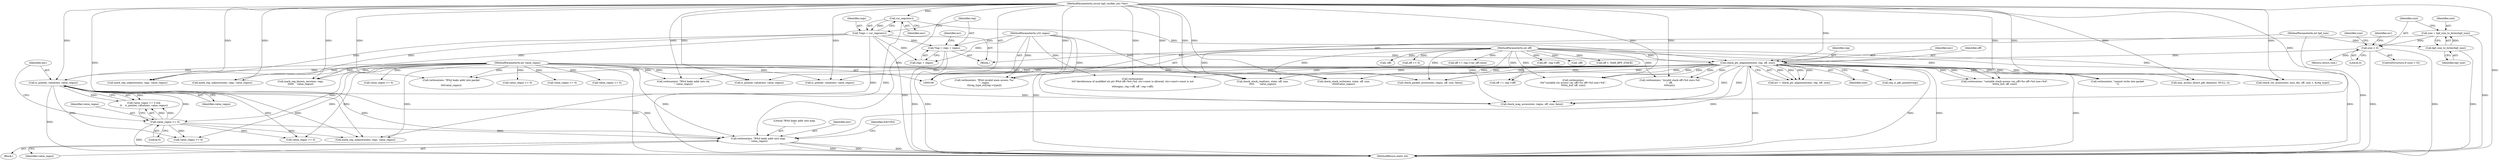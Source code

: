 digraph "0_linux_0c17d1d2c61936401f4702e1846e2c19b200f958_1@pointer" {
"1000183" [label="(Call,verbose(env, \"R%d leaks addr into map\n\", value_regno))"];
"1000179" [label="(Call,is_pointer_value(env, value_regno))"];
"1000149" [label="(Call,check_ptr_alignment(env, reg, off, size))"];
"1000124" [label="(Call,cur_regs(env))"];
"1000107" [label="(MethodParameterIn,struct bpf_verifier_env *env)"];
"1000127" [label="(Call,*reg = regs + regno)"];
"1000122" [label="(Call,*regs = cur_regs(env))"];
"1000109" [label="(MethodParameterIn,u32 regno)"];
"1000110" [label="(MethodParameterIn,int off)"];
"1000142" [label="(Call,size < 0)"];
"1000137" [label="(Call,size = bpf_size_to_bytes(bpf_size))"];
"1000139" [label="(Call,bpf_size_to_bytes(bpf_size))"];
"1000111" [label="(MethodParameterIn,int bpf_size)"];
"1000176" [label="(Call,value_regno >= 0)"];
"1000113" [label="(MethodParameterIn,int value_regno)"];
"1000424" [label="(Call,-off)"];
"1000142" [label="(Call,size < 0)"];
"1000183" [label="(Call,verbose(env, \"R%d leaks addr into map\n\", value_regno))"];
"1000297" [label="(Call,check_ctx_access(env, insn_idx, off, size, t, &reg_type))"];
"1000149" [label="(Call,check_ptr_alignment(env, reg, off, size))"];
"1000175" [label="(Call,value_regno >= 0 &&\n\t\t    is_pointer_value(env, value_regno))"];
"1000321" [label="(Call,mark_reg_unknown(env, regs, value_regno))"];
"1000129" [label="(Call,regs + regno)"];
"1000113" [label="(MethodParameterIn,int value_regno)"];
"1000158" [label="(Call,off += reg->off)"];
"1000473" [label="(Call,verbose(env, \"cannot write into packet\n\"))"];
"1000139" [label="(Call,bpf_size_to_bytes(bpf_size))"];
"1000111" [label="(MethodParameterIn,int bpf_size)"];
"1000468" [label="(Call,may_access_direct_pkt_data(env, NULL, t))"];
"1000114" [label="(Block,)"];
"1000381" [label="(Call,verbose(env, \"variable stack access var_off=%s off=%d size=%d\",\n\t\t\t\ttn_buf, off, size))"];
"1000286" [label="(Call,verbose(env,\n\t\t\t\t\"variable ctx access var_off=%s off=%d size=%d\",\n\t\t\t\ttn_buf, off, size))"];
"1000524" [label="(Call,verbose(env, \"R%d invalid mem access '%s'\n\", regno,\n\t\t\treg_type_str[reg->type]))"];
"1000545" [label="(Call,value_regno >= 0)"];
"1000580" [label="(MethodReturn,static int)"];
"1000451" [label="(Call,check_stack_read(env, state, off, size,\n\t\t\t\t\t       value_regno))"];
"1000518" [label="(Call,mark_reg_unknown(env, regs, value_regno))"];
"1000488" [label="(Call,is_pointer_value(env, value_regno))"];
"1000125" [label="(Identifier,env)"];
"1000402" [label="(Call,off < -MAX_BPF_STACK)"];
"1000515" [label="(Call,value_regno >= 0)"];
"1000143" [label="(Identifier,size)"];
"1000180" [label="(Identifier,env)"];
"1000434" [label="(Call,-off)"];
"1000122" [label="(Call,*regs = cur_regs(env))"];
"1000326" [label="(Call,mark_reg_known_zero(env, regs,\n\t\t\t\t\t\t    value_regno))"];
"1000399" [label="(Call,off >= 0)"];
"1000140" [label="(Identifier,bpf_size)"];
"1000144" [label="(Literal,0)"];
"1000189" [label="(Identifier,EACCES)"];
"1000206" [label="(Call,value_regno >= 0)"];
"1000390" [label="(Call,off += reg->var_off.value)"];
"1000313" [label="(Call,value_regno >= 0)"];
"1000147" [label="(Call,err = check_ptr_alignment(env, reg, off, size))"];
"1000186" [label="(Identifier,value_regno)"];
"1000185" [label="(Literal,\"R%d leaks addr into map\n\")"];
"1000176" [label="(Call,value_regno >= 0)"];
"1000110" [label="(MethodParameterIn,int off)"];
"1000150" [label="(Identifier,env)"];
"1000442" [label="(Call,check_stack_write(env, state, off, size,\n\t\t\t\t\t\tvalue_regno))"];
"1000141" [label="(ControlStructure,if (size < 0))"];
"1000181" [label="(Identifier,value_regno)"];
"1000407" [label="(Call,verbose(env, \"invalid stack off=%d size=%d\n\", off,\n\t\t\t\tsize))"];
"1000124" [label="(Call,cur_regs(env))"];
"1000128" [label="(Identifier,reg)"];
"1000209" [label="(Call,mark_reg_unknown(env, regs, value_regno))"];
"1000135" [label="(Identifier,err)"];
"1000123" [label="(Identifier,regs)"];
"1000485" [label="(Call,value_regno >= 0)"];
"1000192" [label="(Call,check_map_access(env, regno, off, size, false))"];
"1000107" [label="(MethodParameterIn,struct bpf_verifier_env *env)"];
"1000184" [label="(Identifier,env)"];
"1000109" [label="(MethodParameterIn,u32 regno)"];
"1000152" [label="(Identifier,off)"];
"1000178" [label="(Literal,0)"];
"1000177" [label="(Identifier,value_regno)"];
"1000138" [label="(Identifier,size)"];
"1000231" [label="(Call,value_regno >= 0)"];
"1000492" [label="(Call,verbose(env, \"R%d leaks addr into packet\n\",\n\t\t\t\tvalue_regno))"];
"1000127" [label="(Call,*reg = regs + regno)"];
"1000238" [label="(Call,verbose(env, \"R%d leaks addr into ctx\n\", value_regno))"];
"1000501" [label="(Call,check_packet_access(env, regno, off, size, false))"];
"1000257" [label="(Call,off - reg->off)"];
"1000250" [label="(Call,verbose(env,\n\t\t\t\t\"dereference of modified ctx ptr R%d off=%d+%d, ctx+const is allowed, ctx+const+const is not\n\",\n\t\t\t\tregno, reg->off, off - reg->off))"];
"1000182" [label="(Block,)"];
"1000234" [label="(Call,is_pointer_value(env, value_regno))"];
"1000179" [label="(Call,is_pointer_value(env, value_regno))"];
"1000137" [label="(Call,size = bpf_size_to_bytes(bpf_size))"];
"1000146" [label="(Identifier,size)"];
"1000148" [label="(Identifier,err)"];
"1000153" [label="(Identifier,size)"];
"1000459" [label="(Call,reg_is_pkt_pointer(reg))"];
"1000145" [label="(Return,return size;)"];
"1000151" [label="(Identifier,reg)"];
"1000183" -> "1000182"  [label="AST: "];
"1000183" -> "1000186"  [label="CFG: "];
"1000184" -> "1000183"  [label="AST: "];
"1000185" -> "1000183"  [label="AST: "];
"1000186" -> "1000183"  [label="AST: "];
"1000189" -> "1000183"  [label="CFG: "];
"1000183" -> "1000580"  [label="DDG: "];
"1000183" -> "1000580"  [label="DDG: "];
"1000183" -> "1000580"  [label="DDG: "];
"1000179" -> "1000183"  [label="DDG: "];
"1000179" -> "1000183"  [label="DDG: "];
"1000149" -> "1000183"  [label="DDG: "];
"1000107" -> "1000183"  [label="DDG: "];
"1000176" -> "1000183"  [label="DDG: "];
"1000113" -> "1000183"  [label="DDG: "];
"1000179" -> "1000175"  [label="AST: "];
"1000179" -> "1000181"  [label="CFG: "];
"1000180" -> "1000179"  [label="AST: "];
"1000181" -> "1000179"  [label="AST: "];
"1000175" -> "1000179"  [label="CFG: "];
"1000179" -> "1000580"  [label="DDG: "];
"1000179" -> "1000175"  [label="DDG: "];
"1000179" -> "1000175"  [label="DDG: "];
"1000149" -> "1000179"  [label="DDG: "];
"1000107" -> "1000179"  [label="DDG: "];
"1000176" -> "1000179"  [label="DDG: "];
"1000113" -> "1000179"  [label="DDG: "];
"1000179" -> "1000192"  [label="DDG: "];
"1000179" -> "1000206"  [label="DDG: "];
"1000179" -> "1000209"  [label="DDG: "];
"1000179" -> "1000545"  [label="DDG: "];
"1000149" -> "1000147"  [label="AST: "];
"1000149" -> "1000153"  [label="CFG: "];
"1000150" -> "1000149"  [label="AST: "];
"1000151" -> "1000149"  [label="AST: "];
"1000152" -> "1000149"  [label="AST: "];
"1000153" -> "1000149"  [label="AST: "];
"1000147" -> "1000149"  [label="CFG: "];
"1000149" -> "1000580"  [label="DDG: "];
"1000149" -> "1000580"  [label="DDG: "];
"1000149" -> "1000580"  [label="DDG: "];
"1000149" -> "1000580"  [label="DDG: "];
"1000149" -> "1000147"  [label="DDG: "];
"1000149" -> "1000147"  [label="DDG: "];
"1000149" -> "1000147"  [label="DDG: "];
"1000149" -> "1000147"  [label="DDG: "];
"1000124" -> "1000149"  [label="DDG: "];
"1000107" -> "1000149"  [label="DDG: "];
"1000127" -> "1000149"  [label="DDG: "];
"1000110" -> "1000149"  [label="DDG: "];
"1000142" -> "1000149"  [label="DDG: "];
"1000149" -> "1000158"  [label="DDG: "];
"1000149" -> "1000192"  [label="DDG: "];
"1000149" -> "1000192"  [label="DDG: "];
"1000149" -> "1000234"  [label="DDG: "];
"1000149" -> "1000238"  [label="DDG: "];
"1000149" -> "1000250"  [label="DDG: "];
"1000149" -> "1000286"  [label="DDG: "];
"1000149" -> "1000286"  [label="DDG: "];
"1000149" -> "1000297"  [label="DDG: "];
"1000149" -> "1000297"  [label="DDG: "];
"1000149" -> "1000381"  [label="DDG: "];
"1000149" -> "1000381"  [label="DDG: "];
"1000149" -> "1000407"  [label="DDG: "];
"1000149" -> "1000407"  [label="DDG: "];
"1000149" -> "1000442"  [label="DDG: "];
"1000149" -> "1000442"  [label="DDG: "];
"1000149" -> "1000451"  [label="DDG: "];
"1000149" -> "1000451"  [label="DDG: "];
"1000149" -> "1000459"  [label="DDG: "];
"1000149" -> "1000468"  [label="DDG: "];
"1000149" -> "1000473"  [label="DDG: "];
"1000149" -> "1000488"  [label="DDG: "];
"1000149" -> "1000492"  [label="DDG: "];
"1000149" -> "1000501"  [label="DDG: "];
"1000149" -> "1000501"  [label="DDG: "];
"1000149" -> "1000524"  [label="DDG: "];
"1000124" -> "1000122"  [label="AST: "];
"1000124" -> "1000125"  [label="CFG: "];
"1000125" -> "1000124"  [label="AST: "];
"1000122" -> "1000124"  [label="CFG: "];
"1000124" -> "1000580"  [label="DDG: "];
"1000124" -> "1000122"  [label="DDG: "];
"1000107" -> "1000124"  [label="DDG: "];
"1000107" -> "1000106"  [label="AST: "];
"1000107" -> "1000580"  [label="DDG: "];
"1000107" -> "1000192"  [label="DDG: "];
"1000107" -> "1000209"  [label="DDG: "];
"1000107" -> "1000234"  [label="DDG: "];
"1000107" -> "1000238"  [label="DDG: "];
"1000107" -> "1000250"  [label="DDG: "];
"1000107" -> "1000286"  [label="DDG: "];
"1000107" -> "1000297"  [label="DDG: "];
"1000107" -> "1000321"  [label="DDG: "];
"1000107" -> "1000326"  [label="DDG: "];
"1000107" -> "1000381"  [label="DDG: "];
"1000107" -> "1000407"  [label="DDG: "];
"1000107" -> "1000442"  [label="DDG: "];
"1000107" -> "1000451"  [label="DDG: "];
"1000107" -> "1000468"  [label="DDG: "];
"1000107" -> "1000473"  [label="DDG: "];
"1000107" -> "1000488"  [label="DDG: "];
"1000107" -> "1000492"  [label="DDG: "];
"1000107" -> "1000501"  [label="DDG: "];
"1000107" -> "1000518"  [label="DDG: "];
"1000107" -> "1000524"  [label="DDG: "];
"1000127" -> "1000114"  [label="AST: "];
"1000127" -> "1000129"  [label="CFG: "];
"1000128" -> "1000127"  [label="AST: "];
"1000129" -> "1000127"  [label="AST: "];
"1000135" -> "1000127"  [label="CFG: "];
"1000127" -> "1000580"  [label="DDG: "];
"1000127" -> "1000580"  [label="DDG: "];
"1000122" -> "1000127"  [label="DDG: "];
"1000109" -> "1000127"  [label="DDG: "];
"1000122" -> "1000114"  [label="AST: "];
"1000123" -> "1000122"  [label="AST: "];
"1000128" -> "1000122"  [label="CFG: "];
"1000122" -> "1000580"  [label="DDG: "];
"1000122" -> "1000129"  [label="DDG: "];
"1000122" -> "1000209"  [label="DDG: "];
"1000122" -> "1000321"  [label="DDG: "];
"1000122" -> "1000326"  [label="DDG: "];
"1000122" -> "1000518"  [label="DDG: "];
"1000109" -> "1000106"  [label="AST: "];
"1000109" -> "1000580"  [label="DDG: "];
"1000109" -> "1000129"  [label="DDG: "];
"1000109" -> "1000192"  [label="DDG: "];
"1000109" -> "1000250"  [label="DDG: "];
"1000109" -> "1000501"  [label="DDG: "];
"1000109" -> "1000524"  [label="DDG: "];
"1000110" -> "1000106"  [label="AST: "];
"1000110" -> "1000580"  [label="DDG: "];
"1000110" -> "1000158"  [label="DDG: "];
"1000110" -> "1000192"  [label="DDG: "];
"1000110" -> "1000257"  [label="DDG: "];
"1000110" -> "1000286"  [label="DDG: "];
"1000110" -> "1000297"  [label="DDG: "];
"1000110" -> "1000381"  [label="DDG: "];
"1000110" -> "1000390"  [label="DDG: "];
"1000110" -> "1000399"  [label="DDG: "];
"1000110" -> "1000402"  [label="DDG: "];
"1000110" -> "1000407"  [label="DDG: "];
"1000110" -> "1000424"  [label="DDG: "];
"1000110" -> "1000434"  [label="DDG: "];
"1000110" -> "1000442"  [label="DDG: "];
"1000110" -> "1000451"  [label="DDG: "];
"1000110" -> "1000501"  [label="DDG: "];
"1000142" -> "1000141"  [label="AST: "];
"1000142" -> "1000144"  [label="CFG: "];
"1000143" -> "1000142"  [label="AST: "];
"1000144" -> "1000142"  [label="AST: "];
"1000146" -> "1000142"  [label="CFG: "];
"1000148" -> "1000142"  [label="CFG: "];
"1000142" -> "1000580"  [label="DDG: "];
"1000142" -> "1000580"  [label="DDG: "];
"1000137" -> "1000142"  [label="DDG: "];
"1000142" -> "1000145"  [label="DDG: "];
"1000137" -> "1000114"  [label="AST: "];
"1000137" -> "1000139"  [label="CFG: "];
"1000138" -> "1000137"  [label="AST: "];
"1000139" -> "1000137"  [label="AST: "];
"1000143" -> "1000137"  [label="CFG: "];
"1000137" -> "1000580"  [label="DDG: "];
"1000139" -> "1000137"  [label="DDG: "];
"1000139" -> "1000140"  [label="CFG: "];
"1000140" -> "1000139"  [label="AST: "];
"1000139" -> "1000580"  [label="DDG: "];
"1000111" -> "1000139"  [label="DDG: "];
"1000111" -> "1000106"  [label="AST: "];
"1000111" -> "1000580"  [label="DDG: "];
"1000176" -> "1000175"  [label="AST: "];
"1000176" -> "1000178"  [label="CFG: "];
"1000177" -> "1000176"  [label="AST: "];
"1000178" -> "1000176"  [label="AST: "];
"1000180" -> "1000176"  [label="CFG: "];
"1000175" -> "1000176"  [label="CFG: "];
"1000176" -> "1000580"  [label="DDG: "];
"1000176" -> "1000175"  [label="DDG: "];
"1000176" -> "1000175"  [label="DDG: "];
"1000113" -> "1000176"  [label="DDG: "];
"1000176" -> "1000206"  [label="DDG: "];
"1000176" -> "1000209"  [label="DDG: "];
"1000176" -> "1000545"  [label="DDG: "];
"1000113" -> "1000106"  [label="AST: "];
"1000113" -> "1000580"  [label="DDG: "];
"1000113" -> "1000206"  [label="DDG: "];
"1000113" -> "1000209"  [label="DDG: "];
"1000113" -> "1000231"  [label="DDG: "];
"1000113" -> "1000234"  [label="DDG: "];
"1000113" -> "1000238"  [label="DDG: "];
"1000113" -> "1000313"  [label="DDG: "];
"1000113" -> "1000321"  [label="DDG: "];
"1000113" -> "1000326"  [label="DDG: "];
"1000113" -> "1000442"  [label="DDG: "];
"1000113" -> "1000451"  [label="DDG: "];
"1000113" -> "1000485"  [label="DDG: "];
"1000113" -> "1000488"  [label="DDG: "];
"1000113" -> "1000492"  [label="DDG: "];
"1000113" -> "1000515"  [label="DDG: "];
"1000113" -> "1000518"  [label="DDG: "];
"1000113" -> "1000545"  [label="DDG: "];
}
